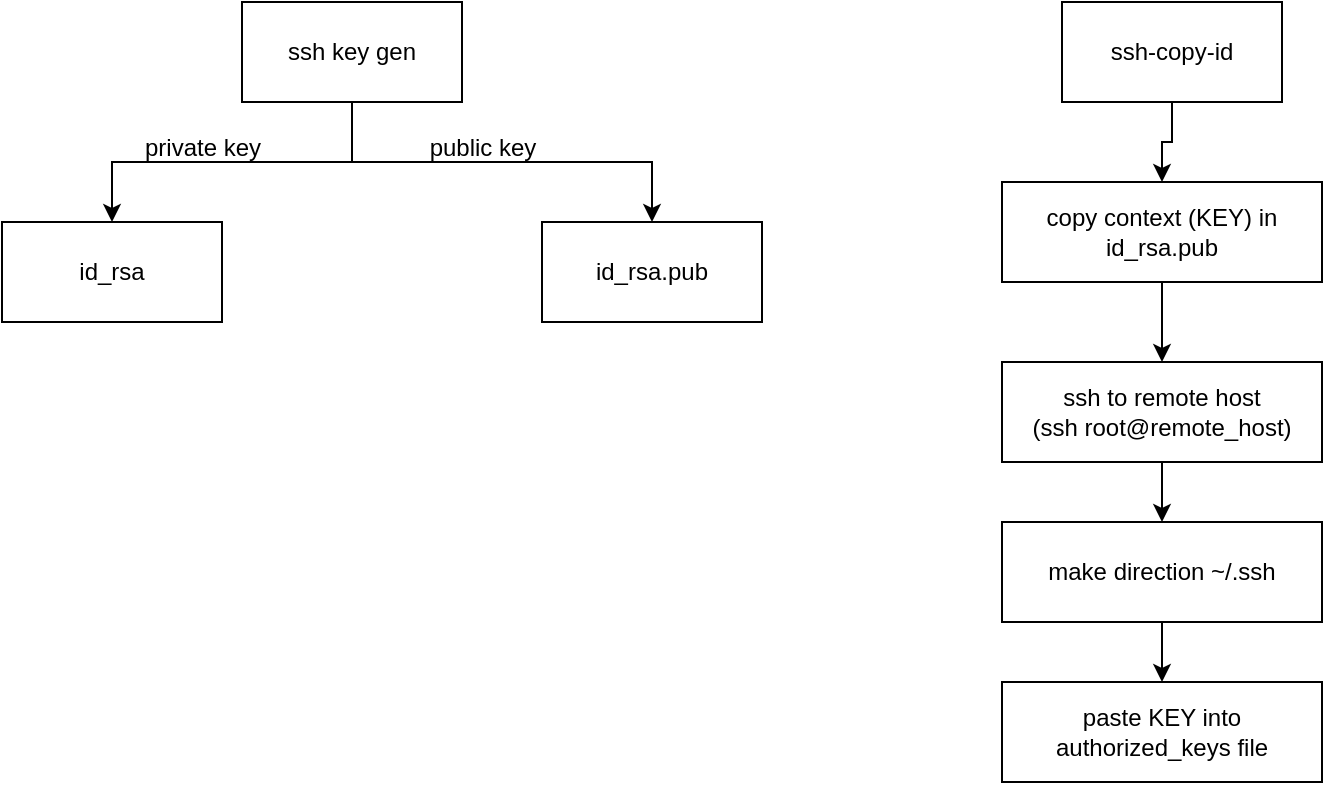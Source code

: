 <mxfile version="26.0.11">
  <diagram name="Page-1" id="CFwmiOBn1drrkZe7O-3P">
    <mxGraphModel dx="913" dy="500" grid="1" gridSize="10" guides="1" tooltips="1" connect="1" arrows="1" fold="1" page="1" pageScale="1" pageWidth="850" pageHeight="1100" math="0" shadow="0">
      <root>
        <mxCell id="0" />
        <mxCell id="1" parent="0" />
        <mxCell id="nB6Ss98Y1P9h_fkeUMrp-2" value="id_rsa" style="html=1;whiteSpace=wrap;" vertex="1" parent="1">
          <mxGeometry x="240" y="170" width="110" height="50" as="geometry" />
        </mxCell>
        <mxCell id="nB6Ss98Y1P9h_fkeUMrp-5" style="edgeStyle=orthogonalEdgeStyle;rounded=0;orthogonalLoop=1;jettySize=auto;html=1;exitX=0.5;exitY=1;exitDx=0;exitDy=0;" edge="1" parent="1" source="nB6Ss98Y1P9h_fkeUMrp-3" target="nB6Ss98Y1P9h_fkeUMrp-2">
          <mxGeometry relative="1" as="geometry" />
        </mxCell>
        <mxCell id="nB6Ss98Y1P9h_fkeUMrp-6" style="edgeStyle=orthogonalEdgeStyle;rounded=0;orthogonalLoop=1;jettySize=auto;html=1;exitX=0.5;exitY=1;exitDx=0;exitDy=0;" edge="1" parent="1" source="nB6Ss98Y1P9h_fkeUMrp-3" target="nB6Ss98Y1P9h_fkeUMrp-4">
          <mxGeometry relative="1" as="geometry" />
        </mxCell>
        <mxCell id="nB6Ss98Y1P9h_fkeUMrp-3" value="ssh key gen" style="html=1;whiteSpace=wrap;" vertex="1" parent="1">
          <mxGeometry x="360" y="60" width="110" height="50" as="geometry" />
        </mxCell>
        <mxCell id="nB6Ss98Y1P9h_fkeUMrp-4" value="id_rsa.pub" style="html=1;whiteSpace=wrap;" vertex="1" parent="1">
          <mxGeometry x="510" y="170" width="110" height="50" as="geometry" />
        </mxCell>
        <mxCell id="nB6Ss98Y1P9h_fkeUMrp-7" value="public key" style="text;html=1;align=center;verticalAlign=middle;resizable=0;points=[];autosize=1;strokeColor=none;fillColor=none;" vertex="1" parent="1">
          <mxGeometry x="440" y="118" width="80" height="30" as="geometry" />
        </mxCell>
        <mxCell id="nB6Ss98Y1P9h_fkeUMrp-8" value="private key" style="text;html=1;align=center;verticalAlign=middle;resizable=0;points=[];autosize=1;strokeColor=none;fillColor=none;" vertex="1" parent="1">
          <mxGeometry x="300" y="118" width="80" height="30" as="geometry" />
        </mxCell>
        <mxCell id="nB6Ss98Y1P9h_fkeUMrp-15" style="edgeStyle=orthogonalEdgeStyle;rounded=0;orthogonalLoop=1;jettySize=auto;html=1;" edge="1" parent="1" source="nB6Ss98Y1P9h_fkeUMrp-9" target="nB6Ss98Y1P9h_fkeUMrp-10">
          <mxGeometry relative="1" as="geometry" />
        </mxCell>
        <mxCell id="nB6Ss98Y1P9h_fkeUMrp-9" value="ssh-copy-id" style="html=1;whiteSpace=wrap;" vertex="1" parent="1">
          <mxGeometry x="770" y="60" width="110" height="50" as="geometry" />
        </mxCell>
        <mxCell id="nB6Ss98Y1P9h_fkeUMrp-16" style="edgeStyle=orthogonalEdgeStyle;rounded=0;orthogonalLoop=1;jettySize=auto;html=1;" edge="1" parent="1" source="nB6Ss98Y1P9h_fkeUMrp-10" target="nB6Ss98Y1P9h_fkeUMrp-11">
          <mxGeometry relative="1" as="geometry" />
        </mxCell>
        <mxCell id="nB6Ss98Y1P9h_fkeUMrp-10" value="copy context (KEY) in id_rsa.pub" style="html=1;whiteSpace=wrap;" vertex="1" parent="1">
          <mxGeometry x="740" y="150" width="160" height="50" as="geometry" />
        </mxCell>
        <mxCell id="nB6Ss98Y1P9h_fkeUMrp-17" style="edgeStyle=orthogonalEdgeStyle;rounded=0;orthogonalLoop=1;jettySize=auto;html=1;" edge="1" parent="1" source="nB6Ss98Y1P9h_fkeUMrp-11" target="nB6Ss98Y1P9h_fkeUMrp-12">
          <mxGeometry relative="1" as="geometry" />
        </mxCell>
        <mxCell id="nB6Ss98Y1P9h_fkeUMrp-11" value="ssh to remote host&lt;div&gt;(ssh root@remote_host)&lt;/div&gt;" style="html=1;whiteSpace=wrap;" vertex="1" parent="1">
          <mxGeometry x="740" y="240" width="160" height="50" as="geometry" />
        </mxCell>
        <mxCell id="nB6Ss98Y1P9h_fkeUMrp-18" style="edgeStyle=orthogonalEdgeStyle;rounded=0;orthogonalLoop=1;jettySize=auto;html=1;entryX=0.5;entryY=0;entryDx=0;entryDy=0;" edge="1" parent="1" source="nB6Ss98Y1P9h_fkeUMrp-12" target="nB6Ss98Y1P9h_fkeUMrp-13">
          <mxGeometry relative="1" as="geometry" />
        </mxCell>
        <mxCell id="nB6Ss98Y1P9h_fkeUMrp-12" value="make direction ~/.ssh" style="html=1;whiteSpace=wrap;" vertex="1" parent="1">
          <mxGeometry x="740" y="320" width="160" height="50" as="geometry" />
        </mxCell>
        <mxCell id="nB6Ss98Y1P9h_fkeUMrp-13" value="paste KEY into authorized_keys file" style="html=1;whiteSpace=wrap;" vertex="1" parent="1">
          <mxGeometry x="740" y="400" width="160" height="50" as="geometry" />
        </mxCell>
      </root>
    </mxGraphModel>
  </diagram>
</mxfile>
